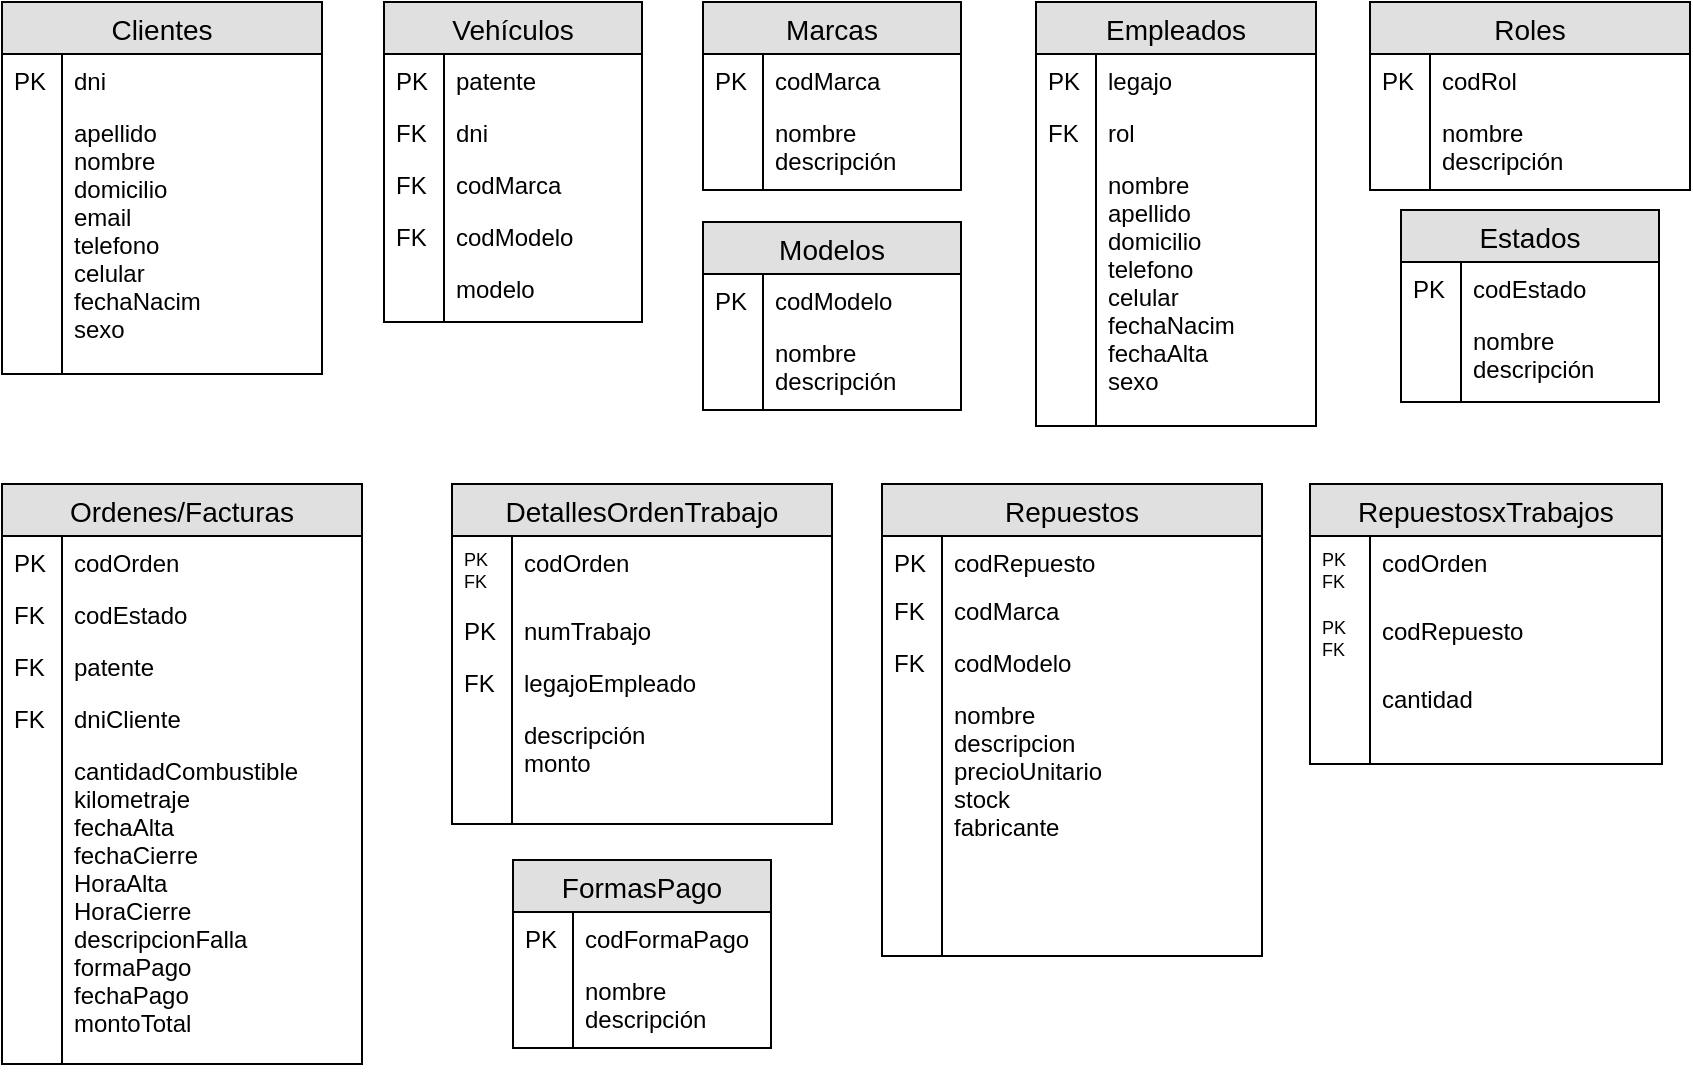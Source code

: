 <mxfile version="11.1.2" type="google"><diagram id="XvQYWHFRzVfy8dw1Bgqh" name="Page-1"><mxGraphModel dx="1902" dy="1055" grid="1" gridSize="10" guides="1" tooltips="1" connect="1" arrows="1" fold="1" page="1" pageScale="1" pageWidth="1169" pageHeight="827" math="0" shadow="0"><root><mxCell id="0"/><mxCell id="1" parent="0"/><mxCell id="oK5N9Zujh8j_uF9WRa18-14" value="Clientes" style="swimlane;fontStyle=0;childLayout=stackLayout;horizontal=1;startSize=26;fillColor=#e0e0e0;horizontalStack=0;resizeParent=1;resizeParentMax=0;resizeLast=0;collapsible=1;marginBottom=0;swimlaneFillColor=#ffffff;align=center;fontSize=14;" parent="1" vertex="1"><mxGeometry x="173" y="140" width="160" height="186" as="geometry"/></mxCell><mxCell id="oK5N9Zujh8j_uF9WRa18-46" value="dni" style="shape=partialRectangle;top=0;left=0;right=0;bottom=0;align=left;verticalAlign=top;fillColor=none;spacingLeft=34;spacingRight=4;overflow=hidden;rotatable=0;points=[[0,0.5],[1,0.5]];portConstraint=eastwest;dropTarget=0;fontSize=12;" parent="oK5N9Zujh8j_uF9WRa18-14" vertex="1"><mxGeometry y="26" width="160" height="26" as="geometry"/></mxCell><mxCell id="oK5N9Zujh8j_uF9WRa18-47" value="PK" style="shape=partialRectangle;top=0;left=0;bottom=0;fillColor=none;align=left;verticalAlign=top;spacingLeft=4;spacingRight=4;overflow=hidden;rotatable=0;points=[];portConstraint=eastwest;part=1;fontSize=12;" parent="oK5N9Zujh8j_uF9WRa18-46" vertex="1" connectable="0"><mxGeometry width="30" height="26" as="geometry"/></mxCell><mxCell id="oK5N9Zujh8j_uF9WRa18-23" value="apellido&#xA;nombre&#xA;domicilio&#xA;email&#xA;telefono&#xA;celular&#xA;fechaNacim&#xA;sexo&#xA;" style="shape=partialRectangle;top=0;left=0;right=0;bottom=0;align=left;verticalAlign=top;fillColor=none;spacingLeft=34;spacingRight=4;overflow=hidden;rotatable=0;points=[[0,0.5],[1,0.5]];portConstraint=eastwest;dropTarget=0;fontSize=12;" parent="oK5N9Zujh8j_uF9WRa18-14" vertex="1"><mxGeometry y="52" width="160" height="134" as="geometry"/></mxCell><mxCell id="oK5N9Zujh8j_uF9WRa18-24" value="" style="shape=partialRectangle;top=0;left=0;bottom=0;fillColor=none;align=left;verticalAlign=top;spacingLeft=4;spacingRight=4;overflow=hidden;rotatable=0;points=[];portConstraint=eastwest;part=1;fontSize=12;" parent="oK5N9Zujh8j_uF9WRa18-23" vertex="1" connectable="0"><mxGeometry width="30" height="134" as="geometry"/></mxCell><mxCell id="oK5N9Zujh8j_uF9WRa18-25" value="Vehículos" style="swimlane;fontStyle=0;childLayout=stackLayout;horizontal=1;startSize=26;fillColor=#e0e0e0;horizontalStack=0;resizeParent=1;resizeParentMax=0;resizeLast=0;collapsible=1;marginBottom=0;swimlaneFillColor=#ffffff;align=center;fontSize=14;" parent="1" vertex="1"><mxGeometry x="364" y="140" width="129" height="160" as="geometry"/></mxCell><mxCell id="oK5N9Zujh8j_uF9WRa18-48" value="patente" style="shape=partialRectangle;top=0;left=0;right=0;bottom=0;align=left;verticalAlign=top;fillColor=none;spacingLeft=34;spacingRight=4;overflow=hidden;rotatable=0;points=[[0,0.5],[1,0.5]];portConstraint=eastwest;dropTarget=0;fontSize=12;" parent="oK5N9Zujh8j_uF9WRa18-25" vertex="1"><mxGeometry y="26" width="129" height="26" as="geometry"/></mxCell><mxCell id="oK5N9Zujh8j_uF9WRa18-49" value="PK" style="shape=partialRectangle;top=0;left=0;bottom=0;fillColor=none;align=left;verticalAlign=top;spacingLeft=4;spacingRight=4;overflow=hidden;rotatable=0;points=[];portConstraint=eastwest;part=1;fontSize=12;" parent="oK5N9Zujh8j_uF9WRa18-48" vertex="1" connectable="0"><mxGeometry width="30" height="26" as="geometry"/></mxCell><mxCell id="oK5N9Zujh8j_uF9WRa18-31" value="dni" style="shape=partialRectangle;top=0;left=0;right=0;bottom=0;align=left;verticalAlign=top;fillColor=none;spacingLeft=34;spacingRight=4;overflow=hidden;rotatable=0;points=[[0,0.5],[1,0.5]];portConstraint=eastwest;dropTarget=0;fontSize=12;" parent="oK5N9Zujh8j_uF9WRa18-25" vertex="1"><mxGeometry y="52" width="129" height="26" as="geometry"/></mxCell><mxCell id="oK5N9Zujh8j_uF9WRa18-32" value="FK" style="shape=partialRectangle;top=0;left=0;bottom=0;fillColor=none;align=left;verticalAlign=top;spacingLeft=4;spacingRight=4;overflow=hidden;rotatable=0;points=[];portConstraint=eastwest;part=1;fontSize=12;" parent="oK5N9Zujh8j_uF9WRa18-31" vertex="1" connectable="0"><mxGeometry width="30" height="26" as="geometry"/></mxCell><mxCell id="oK5N9Zujh8j_uF9WRa18-33" value="codMarca" style="shape=partialRectangle;top=0;left=0;right=0;bottom=0;align=left;verticalAlign=top;fillColor=none;spacingLeft=34;spacingRight=4;overflow=hidden;rotatable=0;points=[[0,0.5],[1,0.5]];portConstraint=eastwest;dropTarget=0;fontSize=12;" parent="oK5N9Zujh8j_uF9WRa18-25" vertex="1"><mxGeometry y="78" width="129" height="26" as="geometry"/></mxCell><mxCell id="oK5N9Zujh8j_uF9WRa18-34" value="FK" style="shape=partialRectangle;top=0;left=0;bottom=0;fillColor=none;align=left;verticalAlign=top;spacingLeft=4;spacingRight=4;overflow=hidden;rotatable=0;points=[];portConstraint=eastwest;part=1;fontSize=12;" parent="oK5N9Zujh8j_uF9WRa18-33" vertex="1" connectable="0"><mxGeometry width="30" height="26" as="geometry"/></mxCell><mxCell id="oK5N9Zujh8j_uF9WRa18-106" value="codModelo" style="shape=partialRectangle;top=0;left=0;right=0;bottom=0;align=left;verticalAlign=top;fillColor=none;spacingLeft=34;spacingRight=4;overflow=hidden;rotatable=0;points=[[0,0.5],[1,0.5]];portConstraint=eastwest;dropTarget=0;fontSize=12;" parent="oK5N9Zujh8j_uF9WRa18-25" vertex="1"><mxGeometry y="104" width="129" height="26" as="geometry"/></mxCell><mxCell id="oK5N9Zujh8j_uF9WRa18-107" value="FK" style="shape=partialRectangle;top=0;left=0;bottom=0;fillColor=none;align=left;verticalAlign=top;spacingLeft=4;spacingRight=4;overflow=hidden;rotatable=0;points=[];portConstraint=eastwest;part=1;fontSize=12;" parent="oK5N9Zujh8j_uF9WRa18-106" vertex="1" connectable="0"><mxGeometry width="30" height="26" as="geometry"/></mxCell><mxCell id="oK5N9Zujh8j_uF9WRa18-28" value="modelo" style="shape=partialRectangle;top=0;left=0;right=0;bottom=0;align=left;verticalAlign=top;fillColor=none;spacingLeft=34;spacingRight=4;overflow=hidden;rotatable=0;points=[[0,0.5],[1,0.5]];portConstraint=eastwest;dropTarget=0;fontSize=12;" parent="oK5N9Zujh8j_uF9WRa18-25" vertex="1"><mxGeometry y="130" width="129" height="30" as="geometry"/></mxCell><mxCell id="oK5N9Zujh8j_uF9WRa18-29" value="" style="shape=partialRectangle;top=0;left=0;bottom=0;fillColor=none;align=left;verticalAlign=top;spacingLeft=4;spacingRight=4;overflow=hidden;rotatable=0;points=[];portConstraint=eastwest;part=1;fontSize=12;" parent="oK5N9Zujh8j_uF9WRa18-28" vertex="1" connectable="0"><mxGeometry width="30" height="30" as="geometry"/></mxCell><mxCell id="oK5N9Zujh8j_uF9WRa18-35" value="Empleados" style="swimlane;fontStyle=0;childLayout=stackLayout;horizontal=1;startSize=26;fillColor=#e0e0e0;horizontalStack=0;resizeParent=1;resizeParentMax=0;resizeLast=0;collapsible=1;marginBottom=0;swimlaneFillColor=#ffffff;align=center;fontSize=14;" parent="1" vertex="1"><mxGeometry x="690" y="140" width="140" height="212" as="geometry"/></mxCell><mxCell id="oK5N9Zujh8j_uF9WRa18-50" value="legajo" style="shape=partialRectangle;top=0;left=0;right=0;bottom=0;align=left;verticalAlign=top;fillColor=none;spacingLeft=34;spacingRight=4;overflow=hidden;rotatable=0;points=[[0,0.5],[1,0.5]];portConstraint=eastwest;dropTarget=0;fontSize=12;" parent="oK5N9Zujh8j_uF9WRa18-35" vertex="1"><mxGeometry y="26" width="140" height="26" as="geometry"/></mxCell><mxCell id="oK5N9Zujh8j_uF9WRa18-51" value="PK" style="shape=partialRectangle;top=0;left=0;bottom=0;fillColor=none;align=left;verticalAlign=top;spacingLeft=4;spacingRight=4;overflow=hidden;rotatable=0;points=[];portConstraint=eastwest;part=1;fontSize=12;" parent="oK5N9Zujh8j_uF9WRa18-50" vertex="1" connectable="0"><mxGeometry width="30" height="26" as="geometry"/></mxCell><mxCell id="oK5N9Zujh8j_uF9WRa18-44" value="rol" style="shape=partialRectangle;top=0;left=0;right=0;bottom=0;align=left;verticalAlign=top;fillColor=none;spacingLeft=34;spacingRight=4;overflow=hidden;rotatable=0;points=[[0,0.5],[1,0.5]];portConstraint=eastwest;dropTarget=0;fontSize=12;" parent="oK5N9Zujh8j_uF9WRa18-35" vertex="1"><mxGeometry y="52" width="140" height="26" as="geometry"/></mxCell><mxCell id="oK5N9Zujh8j_uF9WRa18-45" value="FK" style="shape=partialRectangle;top=0;left=0;bottom=0;fillColor=none;align=left;verticalAlign=top;spacingLeft=4;spacingRight=4;overflow=hidden;rotatable=0;points=[];portConstraint=eastwest;part=1;fontSize=12;" parent="oK5N9Zujh8j_uF9WRa18-44" vertex="1" connectable="0"><mxGeometry width="30" height="26" as="geometry"/></mxCell><mxCell id="oK5N9Zujh8j_uF9WRa18-42" value="nombre&#xA;apellido&#xA;domicilio&#xA;telefono&#xA;celular&#xA;fechaNacim&#xA;fechaAlta&#xA;sexo&#xA;" style="shape=partialRectangle;top=0;left=0;right=0;bottom=0;align=left;verticalAlign=top;fillColor=none;spacingLeft=34;spacingRight=4;overflow=hidden;rotatable=0;points=[[0,0.5],[1,0.5]];portConstraint=eastwest;dropTarget=0;fontSize=12;" parent="oK5N9Zujh8j_uF9WRa18-35" vertex="1"><mxGeometry y="78" width="140" height="134" as="geometry"/></mxCell><mxCell id="oK5N9Zujh8j_uF9WRa18-43" value="" style="shape=partialRectangle;top=0;left=0;bottom=0;fillColor=none;align=left;verticalAlign=top;spacingLeft=4;spacingRight=4;overflow=hidden;rotatable=0;points=[];portConstraint=eastwest;part=1;fontSize=12;" parent="oK5N9Zujh8j_uF9WRa18-42" vertex="1" connectable="0"><mxGeometry width="30" height="134" as="geometry"/></mxCell><mxCell id="oK5N9Zujh8j_uF9WRa18-52" value="Roles" style="swimlane;fontStyle=0;childLayout=stackLayout;horizontal=1;startSize=26;fillColor=#e0e0e0;horizontalStack=0;resizeParent=1;resizeParentMax=0;resizeLast=0;collapsible=1;marginBottom=0;swimlaneFillColor=#ffffff;align=center;fontSize=14;" parent="1" vertex="1"><mxGeometry x="857" y="140" width="160" height="94" as="geometry"/></mxCell><mxCell id="oK5N9Zujh8j_uF9WRa18-53" value="codRol" style="shape=partialRectangle;top=0;left=0;right=0;bottom=0;align=left;verticalAlign=top;fillColor=none;spacingLeft=34;spacingRight=4;overflow=hidden;rotatable=0;points=[[0,0.5],[1,0.5]];portConstraint=eastwest;dropTarget=0;fontSize=12;" parent="oK5N9Zujh8j_uF9WRa18-52" vertex="1"><mxGeometry y="26" width="160" height="26" as="geometry"/></mxCell><mxCell id="oK5N9Zujh8j_uF9WRa18-54" value="PK" style="shape=partialRectangle;top=0;left=0;bottom=0;fillColor=none;align=left;verticalAlign=top;spacingLeft=4;spacingRight=4;overflow=hidden;rotatable=0;points=[];portConstraint=eastwest;part=1;fontSize=12;" parent="oK5N9Zujh8j_uF9WRa18-53" vertex="1" connectable="0"><mxGeometry width="30" height="26" as="geometry"/></mxCell><mxCell id="oK5N9Zujh8j_uF9WRa18-59" value="nombre&#xA;descripción&#xA;" style="shape=partialRectangle;top=0;left=0;right=0;bottom=0;align=left;verticalAlign=top;fillColor=none;spacingLeft=34;spacingRight=4;overflow=hidden;rotatable=0;points=[[0,0.5],[1,0.5]];portConstraint=eastwest;dropTarget=0;fontSize=12;" parent="oK5N9Zujh8j_uF9WRa18-52" vertex="1"><mxGeometry y="52" width="160" height="42" as="geometry"/></mxCell><mxCell id="oK5N9Zujh8j_uF9WRa18-60" value="" style="shape=partialRectangle;top=0;left=0;bottom=0;fillColor=none;align=left;verticalAlign=top;spacingLeft=4;spacingRight=4;overflow=hidden;rotatable=0;points=[];portConstraint=eastwest;part=1;fontSize=12;" parent="oK5N9Zujh8j_uF9WRa18-59" vertex="1" connectable="0"><mxGeometry width="30" height="42" as="geometry"/></mxCell><mxCell id="oK5N9Zujh8j_uF9WRa18-61" value="Marcas" style="swimlane;fontStyle=0;childLayout=stackLayout;horizontal=1;startSize=26;fillColor=#e0e0e0;horizontalStack=0;resizeParent=1;resizeParentMax=0;resizeLast=0;collapsible=1;marginBottom=0;swimlaneFillColor=#ffffff;align=center;fontSize=14;" parent="1" vertex="1"><mxGeometry x="523.5" y="140" width="129" height="94" as="geometry"/></mxCell><mxCell id="oK5N9Zujh8j_uF9WRa18-62" value="codMarca" style="shape=partialRectangle;top=0;left=0;right=0;bottom=0;align=left;verticalAlign=top;fillColor=none;spacingLeft=34;spacingRight=4;overflow=hidden;rotatable=0;points=[[0,0.5],[1,0.5]];portConstraint=eastwest;dropTarget=0;fontSize=12;" parent="oK5N9Zujh8j_uF9WRa18-61" vertex="1"><mxGeometry y="26" width="129" height="26" as="geometry"/></mxCell><mxCell id="oK5N9Zujh8j_uF9WRa18-63" value="PK" style="shape=partialRectangle;top=0;left=0;bottom=0;fillColor=none;align=left;verticalAlign=top;spacingLeft=4;spacingRight=4;overflow=hidden;rotatable=0;points=[];portConstraint=eastwest;part=1;fontSize=12;" parent="oK5N9Zujh8j_uF9WRa18-62" vertex="1" connectable="0"><mxGeometry width="30" height="26" as="geometry"/></mxCell><mxCell id="oK5N9Zujh8j_uF9WRa18-64" value="nombre&#xA;descripción&#xA;" style="shape=partialRectangle;top=0;left=0;right=0;bottom=0;align=left;verticalAlign=top;fillColor=none;spacingLeft=34;spacingRight=4;overflow=hidden;rotatable=0;points=[[0,0.5],[1,0.5]];portConstraint=eastwest;dropTarget=0;fontSize=12;" parent="oK5N9Zujh8j_uF9WRa18-61" vertex="1"><mxGeometry y="52" width="129" height="42" as="geometry"/></mxCell><mxCell id="oK5N9Zujh8j_uF9WRa18-65" value="" style="shape=partialRectangle;top=0;left=0;bottom=0;fillColor=none;align=left;verticalAlign=top;spacingLeft=4;spacingRight=4;overflow=hidden;rotatable=0;points=[];portConstraint=eastwest;part=1;fontSize=12;" parent="oK5N9Zujh8j_uF9WRa18-64" vertex="1" connectable="0"><mxGeometry width="30" height="42" as="geometry"/></mxCell><mxCell id="oK5N9Zujh8j_uF9WRa18-66" value="Ordenes/Facturas" style="swimlane;fontStyle=0;childLayout=stackLayout;horizontal=1;startSize=26;fillColor=#e0e0e0;horizontalStack=0;resizeParent=1;resizeParentMax=0;resizeLast=0;collapsible=1;marginBottom=0;swimlaneFillColor=#ffffff;align=center;fontSize=14;" parent="1" vertex="1"><mxGeometry x="173" y="381" width="180" height="290" as="geometry"/></mxCell><mxCell id="oK5N9Zujh8j_uF9WRa18-67" value="codOrden" style="shape=partialRectangle;top=0;left=0;right=0;bottom=0;align=left;verticalAlign=top;fillColor=none;spacingLeft=34;spacingRight=4;overflow=hidden;rotatable=0;points=[[0,0.5],[1,0.5]];portConstraint=eastwest;dropTarget=0;fontSize=12;" parent="oK5N9Zujh8j_uF9WRa18-66" vertex="1"><mxGeometry y="26" width="180" height="26" as="geometry"/></mxCell><mxCell id="oK5N9Zujh8j_uF9WRa18-68" value="PK" style="shape=partialRectangle;top=0;left=0;bottom=0;fillColor=none;align=left;verticalAlign=top;spacingLeft=4;spacingRight=4;overflow=hidden;rotatable=0;points=[];portConstraint=eastwest;part=1;fontSize=12;" parent="oK5N9Zujh8j_uF9WRa18-67" vertex="1" connectable="0"><mxGeometry width="30" height="26" as="geometry"/></mxCell><mxCell id="oK5N9Zujh8j_uF9WRa18-69" value="codEstado" style="shape=partialRectangle;top=0;left=0;right=0;bottom=0;align=left;verticalAlign=top;fillColor=none;spacingLeft=34;spacingRight=4;overflow=hidden;rotatable=0;points=[[0,0.5],[1,0.5]];portConstraint=eastwest;dropTarget=0;fontSize=12;" parent="oK5N9Zujh8j_uF9WRa18-66" vertex="1"><mxGeometry y="52" width="180" height="26" as="geometry"/></mxCell><mxCell id="oK5N9Zujh8j_uF9WRa18-70" value="FK" style="shape=partialRectangle;top=0;left=0;bottom=0;fillColor=none;align=left;verticalAlign=top;spacingLeft=4;spacingRight=4;overflow=hidden;rotatable=0;points=[];portConstraint=eastwest;part=1;fontSize=12;" parent="oK5N9Zujh8j_uF9WRa18-69" vertex="1" connectable="0"><mxGeometry width="30" height="26" as="geometry"/></mxCell><mxCell id="oK5N9Zujh8j_uF9WRa18-78" value="patente" style="shape=partialRectangle;top=0;left=0;right=0;bottom=0;align=left;verticalAlign=top;fillColor=none;spacingLeft=34;spacingRight=4;overflow=hidden;rotatable=0;points=[[0,0.5],[1,0.5]];portConstraint=eastwest;dropTarget=0;fontSize=12;" parent="oK5N9Zujh8j_uF9WRa18-66" vertex="1"><mxGeometry y="78" width="180" height="26" as="geometry"/></mxCell><mxCell id="oK5N9Zujh8j_uF9WRa18-79" value="FK" style="shape=partialRectangle;top=0;left=0;bottom=0;fillColor=none;align=left;verticalAlign=top;spacingLeft=4;spacingRight=4;overflow=hidden;rotatable=0;points=[];portConstraint=eastwest;part=1;fontSize=12;" parent="oK5N9Zujh8j_uF9WRa18-78" vertex="1" connectable="0"><mxGeometry width="30" height="26" as="geometry"/></mxCell><mxCell id="oK5N9Zujh8j_uF9WRa18-80" value="dniCliente" style="shape=partialRectangle;top=0;left=0;right=0;bottom=0;align=left;verticalAlign=top;fillColor=none;spacingLeft=34;spacingRight=4;overflow=hidden;rotatable=0;points=[[0,0.5],[1,0.5]];portConstraint=eastwest;dropTarget=0;fontSize=12;" parent="oK5N9Zujh8j_uF9WRa18-66" vertex="1"><mxGeometry y="104" width="180" height="26" as="geometry"/></mxCell><mxCell id="oK5N9Zujh8j_uF9WRa18-81" value="FK" style="shape=partialRectangle;top=0;left=0;bottom=0;fillColor=none;align=left;verticalAlign=top;spacingLeft=4;spacingRight=4;overflow=hidden;rotatable=0;points=[];portConstraint=eastwest;part=1;fontSize=12;" parent="oK5N9Zujh8j_uF9WRa18-80" vertex="1" connectable="0"><mxGeometry width="30" height="26" as="geometry"/></mxCell><mxCell id="oK5N9Zujh8j_uF9WRa18-71" value="cantidadCombustible&#xA;kilometraje&#xA;fechaAlta&#xA;fechaCierre&#xA;HoraAlta&#xA;HoraCierre&#xA;descripcionFalla&#xA;formaPago&#xA;fechaPago&#xA;montoTotal&#xA;&#xA;&#xA;&#xA;" style="shape=partialRectangle;top=0;left=0;right=0;bottom=0;align=left;verticalAlign=top;fillColor=none;spacingLeft=34;spacingRight=4;overflow=hidden;rotatable=0;points=[[0,0.5],[1,0.5]];portConstraint=eastwest;dropTarget=0;fontSize=12;" parent="oK5N9Zujh8j_uF9WRa18-66" vertex="1"><mxGeometry y="130" width="180" height="160" as="geometry"/></mxCell><mxCell id="oK5N9Zujh8j_uF9WRa18-72" value="" style="shape=partialRectangle;top=0;left=0;bottom=0;fillColor=none;align=left;verticalAlign=top;spacingLeft=4;spacingRight=4;overflow=hidden;rotatable=0;points=[];portConstraint=eastwest;part=1;fontSize=12;" parent="oK5N9Zujh8j_uF9WRa18-71" vertex="1" connectable="0"><mxGeometry width="30" height="160" as="geometry"/></mxCell><mxCell id="oK5N9Zujh8j_uF9WRa18-73" value="Estados" style="swimlane;fontStyle=0;childLayout=stackLayout;horizontal=1;startSize=26;fillColor=#e0e0e0;horizontalStack=0;resizeParent=1;resizeParentMax=0;resizeLast=0;collapsible=1;marginBottom=0;swimlaneFillColor=#ffffff;align=center;fontSize=14;" parent="1" vertex="1"><mxGeometry x="872.5" y="244" width="129" height="96" as="geometry"/></mxCell><mxCell id="oK5N9Zujh8j_uF9WRa18-74" value="codEstado" style="shape=partialRectangle;top=0;left=0;right=0;bottom=0;align=left;verticalAlign=top;fillColor=none;spacingLeft=34;spacingRight=4;overflow=hidden;rotatable=0;points=[[0,0.5],[1,0.5]];portConstraint=eastwest;dropTarget=0;fontSize=12;" parent="oK5N9Zujh8j_uF9WRa18-73" vertex="1"><mxGeometry y="26" width="129" height="26" as="geometry"/></mxCell><mxCell id="oK5N9Zujh8j_uF9WRa18-75" value="PK" style="shape=partialRectangle;top=0;left=0;bottom=0;fillColor=none;align=left;verticalAlign=top;spacingLeft=4;spacingRight=4;overflow=hidden;rotatable=0;points=[];portConstraint=eastwest;part=1;fontSize=12;" parent="oK5N9Zujh8j_uF9WRa18-74" vertex="1" connectable="0"><mxGeometry width="30" height="26" as="geometry"/></mxCell><mxCell id="oK5N9Zujh8j_uF9WRa18-76" value="nombre&#xA;descripción&#xA;" style="shape=partialRectangle;top=0;left=0;right=0;bottom=0;align=left;verticalAlign=top;fillColor=none;spacingLeft=34;spacingRight=4;overflow=hidden;rotatable=0;points=[[0,0.5],[1,0.5]];portConstraint=eastwest;dropTarget=0;fontSize=12;" parent="oK5N9Zujh8j_uF9WRa18-73" vertex="1"><mxGeometry y="52" width="129" height="44" as="geometry"/></mxCell><mxCell id="oK5N9Zujh8j_uF9WRa18-77" value="" style="shape=partialRectangle;top=0;left=0;bottom=0;fillColor=none;align=left;verticalAlign=top;spacingLeft=4;spacingRight=4;overflow=hidden;rotatable=0;points=[];portConstraint=eastwest;part=1;fontSize=12;" parent="oK5N9Zujh8j_uF9WRa18-76" vertex="1" connectable="0"><mxGeometry width="30" height="44" as="geometry"/></mxCell><mxCell id="oK5N9Zujh8j_uF9WRa18-82" value="DetallesOrdenTrabajo" style="swimlane;fontStyle=0;childLayout=stackLayout;horizontal=1;startSize=26;fillColor=#e0e0e0;horizontalStack=0;resizeParent=1;resizeParentMax=0;resizeLast=0;collapsible=1;marginBottom=0;swimlaneFillColor=#ffffff;align=center;fontSize=14;" parent="1" vertex="1"><mxGeometry x="398" y="381" width="190" height="170" as="geometry"/></mxCell><mxCell id="oK5N9Zujh8j_uF9WRa18-83" value="codOrden" style="shape=partialRectangle;top=0;left=0;right=0;bottom=0;align=left;verticalAlign=top;fillColor=none;spacingLeft=34;spacingRight=4;overflow=hidden;rotatable=0;points=[[0,0.5],[1,0.5]];portConstraint=eastwest;dropTarget=0;fontSize=12;" parent="oK5N9Zujh8j_uF9WRa18-82" vertex="1"><mxGeometry y="26" width="190" height="34" as="geometry"/></mxCell><mxCell id="oK5N9Zujh8j_uF9WRa18-84" value="PK&#xA;FK" style="shape=partialRectangle;top=0;left=0;bottom=0;fillColor=none;align=left;verticalAlign=top;spacingLeft=4;spacingRight=4;overflow=hidden;rotatable=0;points=[];portConstraint=eastwest;part=1;fontSize=9;" parent="oK5N9Zujh8j_uF9WRa18-83" vertex="1" connectable="0"><mxGeometry width="30" height="34" as="geometry"/></mxCell><mxCell id="oK5N9Zujh8j_uF9WRa18-90" value="numTrabajo" style="shape=partialRectangle;top=0;left=0;right=0;bottom=0;align=left;verticalAlign=top;fillColor=none;spacingLeft=34;spacingRight=4;overflow=hidden;rotatable=0;points=[[0,0.5],[1,0.5]];portConstraint=eastwest;dropTarget=0;fontSize=12;" parent="oK5N9Zujh8j_uF9WRa18-82" vertex="1"><mxGeometry y="60" width="190" height="26" as="geometry"/></mxCell><mxCell id="oK5N9Zujh8j_uF9WRa18-91" value="PK" style="shape=partialRectangle;top=0;left=0;bottom=0;fillColor=none;align=left;verticalAlign=top;spacingLeft=4;spacingRight=4;overflow=hidden;rotatable=0;points=[];portConstraint=eastwest;part=1;fontSize=12;" parent="oK5N9Zujh8j_uF9WRa18-90" vertex="1" connectable="0"><mxGeometry width="30" height="26" as="geometry"/></mxCell><mxCell id="oK5N9Zujh8j_uF9WRa18-85" value="legajoEmpleado" style="shape=partialRectangle;top=0;left=0;right=0;bottom=0;align=left;verticalAlign=top;fillColor=none;spacingLeft=34;spacingRight=4;overflow=hidden;rotatable=0;points=[[0,0.5],[1,0.5]];portConstraint=eastwest;dropTarget=0;fontSize=12;" parent="oK5N9Zujh8j_uF9WRa18-82" vertex="1"><mxGeometry y="86" width="190" height="26" as="geometry"/></mxCell><mxCell id="oK5N9Zujh8j_uF9WRa18-86" value="FK" style="shape=partialRectangle;top=0;left=0;bottom=0;fillColor=none;align=left;verticalAlign=top;spacingLeft=4;spacingRight=4;overflow=hidden;rotatable=0;points=[];portConstraint=eastwest;part=1;fontSize=12;" parent="oK5N9Zujh8j_uF9WRa18-85" vertex="1" connectable="0"><mxGeometry width="30" height="26" as="geometry"/></mxCell><mxCell id="oK5N9Zujh8j_uF9WRa18-87" value="descripción&#xA;monto&#xA;" style="shape=partialRectangle;top=0;left=0;right=0;bottom=0;align=left;verticalAlign=top;fillColor=none;spacingLeft=34;spacingRight=4;overflow=hidden;rotatable=0;points=[[0,0.5],[1,0.5]];portConstraint=eastwest;dropTarget=0;fontSize=12;" parent="oK5N9Zujh8j_uF9WRa18-82" vertex="1"><mxGeometry y="112" width="190" height="58" as="geometry"/></mxCell><mxCell id="oK5N9Zujh8j_uF9WRa18-88" value="" style="shape=partialRectangle;top=0;left=0;bottom=0;fillColor=none;align=left;verticalAlign=top;spacingLeft=4;spacingRight=4;overflow=hidden;rotatable=0;points=[];portConstraint=eastwest;part=1;fontSize=12;" parent="oK5N9Zujh8j_uF9WRa18-87" vertex="1" connectable="0"><mxGeometry width="30" height="58.0" as="geometry"/></mxCell><mxCell id="oK5N9Zujh8j_uF9WRa18-92" value="Repuestos" style="swimlane;fontStyle=0;childLayout=stackLayout;horizontal=1;startSize=26;fillColor=#e0e0e0;horizontalStack=0;resizeParent=1;resizeParentMax=0;resizeLast=0;collapsible=1;marginBottom=0;swimlaneFillColor=#ffffff;align=center;fontSize=14;" parent="1" vertex="1"><mxGeometry x="613" y="381" width="190" height="236" as="geometry"/></mxCell><mxCell id="oK5N9Zujh8j_uF9WRa18-93" value="codRepuesto" style="shape=partialRectangle;top=0;left=0;right=0;bottom=0;align=left;verticalAlign=top;fillColor=none;spacingLeft=34;spacingRight=4;overflow=hidden;rotatable=0;points=[[0,0.5],[1,0.5]];portConstraint=eastwest;dropTarget=0;fontSize=12;" parent="oK5N9Zujh8j_uF9WRa18-92" vertex="1"><mxGeometry y="26" width="190" height="24" as="geometry"/></mxCell><mxCell id="oK5N9Zujh8j_uF9WRa18-94" value="PK" style="shape=partialRectangle;top=0;left=0;bottom=0;fillColor=none;align=left;verticalAlign=top;spacingLeft=4;spacingRight=4;overflow=hidden;rotatable=0;points=[];portConstraint=eastwest;part=1;fontSize=12;" parent="oK5N9Zujh8j_uF9WRa18-93" vertex="1" connectable="0"><mxGeometry width="30" height="24" as="geometry"/></mxCell><mxCell id="oK5N9Zujh8j_uF9WRa18-97" value="codMarca" style="shape=partialRectangle;top=0;left=0;right=0;bottom=0;align=left;verticalAlign=top;fillColor=none;spacingLeft=34;spacingRight=4;overflow=hidden;rotatable=0;points=[[0,0.5],[1,0.5]];portConstraint=eastwest;dropTarget=0;fontSize=12;" parent="oK5N9Zujh8j_uF9WRa18-92" vertex="1"><mxGeometry y="50" width="190" height="26" as="geometry"/></mxCell><mxCell id="oK5N9Zujh8j_uF9WRa18-98" value="FK" style="shape=partialRectangle;top=0;left=0;bottom=0;fillColor=none;align=left;verticalAlign=top;spacingLeft=4;spacingRight=4;overflow=hidden;rotatable=0;points=[];portConstraint=eastwest;part=1;fontSize=12;" parent="oK5N9Zujh8j_uF9WRa18-97" vertex="1" connectable="0"><mxGeometry width="30" height="26" as="geometry"/></mxCell><mxCell id="oK5N9Zujh8j_uF9WRa18-108" value="codModelo" style="shape=partialRectangle;top=0;left=0;right=0;bottom=0;align=left;verticalAlign=top;fillColor=none;spacingLeft=34;spacingRight=4;overflow=hidden;rotatable=0;points=[[0,0.5],[1,0.5]];portConstraint=eastwest;dropTarget=0;fontSize=12;" parent="oK5N9Zujh8j_uF9WRa18-92" vertex="1"><mxGeometry y="76" width="190" height="26" as="geometry"/></mxCell><mxCell id="oK5N9Zujh8j_uF9WRa18-109" value="FK" style="shape=partialRectangle;top=0;left=0;bottom=0;fillColor=none;align=left;verticalAlign=top;spacingLeft=4;spacingRight=4;overflow=hidden;rotatable=0;points=[];portConstraint=eastwest;part=1;fontSize=12;" parent="oK5N9Zujh8j_uF9WRa18-108" vertex="1" connectable="0"><mxGeometry width="30" height="26" as="geometry"/></mxCell><mxCell id="oK5N9Zujh8j_uF9WRa18-99" value="nombre&#xA;descripcion&#xA;precioUnitario&#xA;stock&#xA;fabricante" style="shape=partialRectangle;top=0;left=0;right=0;bottom=0;align=left;verticalAlign=top;fillColor=none;spacingLeft=34;spacingRight=4;overflow=hidden;rotatable=0;points=[[0,0.5],[1,0.5]];portConstraint=eastwest;dropTarget=0;fontSize=12;" parent="oK5N9Zujh8j_uF9WRa18-92" vertex="1"><mxGeometry y="102" width="190" height="134" as="geometry"/></mxCell><mxCell id="oK5N9Zujh8j_uF9WRa18-100" value="" style="shape=partialRectangle;top=0;left=0;bottom=0;fillColor=none;align=left;verticalAlign=top;spacingLeft=4;spacingRight=4;overflow=hidden;rotatable=0;points=[];portConstraint=eastwest;part=1;fontSize=12;" parent="oK5N9Zujh8j_uF9WRa18-99" vertex="1" connectable="0"><mxGeometry width="30" height="134" as="geometry"/></mxCell><mxCell id="oK5N9Zujh8j_uF9WRa18-101" value="Modelos" style="swimlane;fontStyle=0;childLayout=stackLayout;horizontal=1;startSize=26;fillColor=#e0e0e0;horizontalStack=0;resizeParent=1;resizeParentMax=0;resizeLast=0;collapsible=1;marginBottom=0;swimlaneFillColor=#ffffff;align=center;fontSize=14;" parent="1" vertex="1"><mxGeometry x="523.5" y="250" width="129" height="94" as="geometry"/></mxCell><mxCell id="oK5N9Zujh8j_uF9WRa18-102" value="codModelo" style="shape=partialRectangle;top=0;left=0;right=0;bottom=0;align=left;verticalAlign=top;fillColor=none;spacingLeft=34;spacingRight=4;overflow=hidden;rotatable=0;points=[[0,0.5],[1,0.5]];portConstraint=eastwest;dropTarget=0;fontSize=12;" parent="oK5N9Zujh8j_uF9WRa18-101" vertex="1"><mxGeometry y="26" width="129" height="26" as="geometry"/></mxCell><mxCell id="oK5N9Zujh8j_uF9WRa18-103" value="PK" style="shape=partialRectangle;top=0;left=0;bottom=0;fillColor=none;align=left;verticalAlign=top;spacingLeft=4;spacingRight=4;overflow=hidden;rotatable=0;points=[];portConstraint=eastwest;part=1;fontSize=12;" parent="oK5N9Zujh8j_uF9WRa18-102" vertex="1" connectable="0"><mxGeometry width="30" height="26" as="geometry"/></mxCell><mxCell id="oK5N9Zujh8j_uF9WRa18-104" value="nombre&#xA;descripción&#xA;" style="shape=partialRectangle;top=0;left=0;right=0;bottom=0;align=left;verticalAlign=top;fillColor=none;spacingLeft=34;spacingRight=4;overflow=hidden;rotatable=0;points=[[0,0.5],[1,0.5]];portConstraint=eastwest;dropTarget=0;fontSize=12;" parent="oK5N9Zujh8j_uF9WRa18-101" vertex="1"><mxGeometry y="52" width="129" height="42" as="geometry"/></mxCell><mxCell id="oK5N9Zujh8j_uF9WRa18-105" value="" style="shape=partialRectangle;top=0;left=0;bottom=0;fillColor=none;align=left;verticalAlign=top;spacingLeft=4;spacingRight=4;overflow=hidden;rotatable=0;points=[];portConstraint=eastwest;part=1;fontSize=12;" parent="oK5N9Zujh8j_uF9WRa18-104" vertex="1" connectable="0"><mxGeometry width="30" height="42" as="geometry"/></mxCell><mxCell id="oK5N9Zujh8j_uF9WRa18-110" value="RepuestosxTrabajos" style="swimlane;fontStyle=0;childLayout=stackLayout;horizontal=1;startSize=26;fillColor=#e0e0e0;horizontalStack=0;resizeParent=1;resizeParentMax=0;resizeLast=0;collapsible=1;marginBottom=0;swimlaneFillColor=#ffffff;align=center;fontSize=14;" parent="1" vertex="1"><mxGeometry x="827" y="381" width="176" height="140" as="geometry"/></mxCell><mxCell id="oK5N9Zujh8j_uF9WRa18-119" value="codOrden" style="shape=partialRectangle;top=0;left=0;right=0;bottom=0;align=left;verticalAlign=top;fillColor=none;spacingLeft=34;spacingRight=4;overflow=hidden;rotatable=0;points=[[0,0.5],[1,0.5]];portConstraint=eastwest;dropTarget=0;fontSize=12;" parent="oK5N9Zujh8j_uF9WRa18-110" vertex="1"><mxGeometry y="26" width="176" height="34" as="geometry"/></mxCell><mxCell id="oK5N9Zujh8j_uF9WRa18-120" value="PK&#xA;FK" style="shape=partialRectangle;top=0;left=0;bottom=0;fillColor=none;align=left;verticalAlign=top;spacingLeft=4;spacingRight=4;overflow=hidden;rotatable=0;points=[];portConstraint=eastwest;part=1;fontSize=9;" parent="oK5N9Zujh8j_uF9WRa18-119" vertex="1" connectable="0"><mxGeometry width="30" height="34" as="geometry"/></mxCell><mxCell id="oK5N9Zujh8j_uF9WRa18-121" value="codRepuesto" style="shape=partialRectangle;top=0;left=0;right=0;bottom=0;align=left;verticalAlign=top;fillColor=none;spacingLeft=34;spacingRight=4;overflow=hidden;rotatable=0;points=[[0,0.5],[1,0.5]];portConstraint=eastwest;dropTarget=0;fontSize=12;" parent="oK5N9Zujh8j_uF9WRa18-110" vertex="1"><mxGeometry y="60" width="176" height="34" as="geometry"/></mxCell><mxCell id="oK5N9Zujh8j_uF9WRa18-122" value="PK&#xA;FK" style="shape=partialRectangle;top=0;left=0;bottom=0;fillColor=none;align=left;verticalAlign=top;spacingLeft=4;spacingRight=4;overflow=hidden;rotatable=0;points=[];portConstraint=eastwest;part=1;fontSize=9;" parent="oK5N9Zujh8j_uF9WRa18-121" vertex="1" connectable="0"><mxGeometry width="30" height="34" as="geometry"/></mxCell><mxCell id="oK5N9Zujh8j_uF9WRa18-117" value="cantidad" style="shape=partialRectangle;top=0;left=0;right=0;bottom=0;align=left;verticalAlign=top;fillColor=none;spacingLeft=34;spacingRight=4;overflow=hidden;rotatable=0;points=[[0,0.5],[1,0.5]];portConstraint=eastwest;dropTarget=0;fontSize=12;" parent="oK5N9Zujh8j_uF9WRa18-110" vertex="1"><mxGeometry y="94" width="176" height="46" as="geometry"/></mxCell><mxCell id="oK5N9Zujh8j_uF9WRa18-118" value="" style="shape=partialRectangle;top=0;left=0;bottom=0;fillColor=none;align=left;verticalAlign=top;spacingLeft=4;spacingRight=4;overflow=hidden;rotatable=0;points=[];portConstraint=eastwest;part=1;fontSize=12;" parent="oK5N9Zujh8j_uF9WRa18-117" vertex="1" connectable="0"><mxGeometry width="30" height="46" as="geometry"/></mxCell><mxCell id="oK5N9Zujh8j_uF9WRa18-143" value="FormasPago" style="swimlane;fontStyle=0;childLayout=stackLayout;horizontal=1;startSize=26;fillColor=#e0e0e0;horizontalStack=0;resizeParent=1;resizeParentMax=0;resizeLast=0;collapsible=1;marginBottom=0;swimlaneFillColor=#ffffff;align=center;fontSize=14;" parent="1" vertex="1"><mxGeometry x="428.5" y="569" width="129" height="94" as="geometry"/></mxCell><mxCell id="oK5N9Zujh8j_uF9WRa18-144" value="codFormaPago" style="shape=partialRectangle;top=0;left=0;right=0;bottom=0;align=left;verticalAlign=top;fillColor=none;spacingLeft=34;spacingRight=4;overflow=hidden;rotatable=0;points=[[0,0.5],[1,0.5]];portConstraint=eastwest;dropTarget=0;fontSize=12;" parent="oK5N9Zujh8j_uF9WRa18-143" vertex="1"><mxGeometry y="26" width="129" height="26" as="geometry"/></mxCell><mxCell id="oK5N9Zujh8j_uF9WRa18-145" value="PK" style="shape=partialRectangle;top=0;left=0;bottom=0;fillColor=none;align=left;verticalAlign=top;spacingLeft=4;spacingRight=4;overflow=hidden;rotatable=0;points=[];portConstraint=eastwest;part=1;fontSize=12;" parent="oK5N9Zujh8j_uF9WRa18-144" connectable="0" vertex="1"><mxGeometry width="30" height="26" as="geometry"/></mxCell><mxCell id="oK5N9Zujh8j_uF9WRa18-146" value="nombre&#xA;descripción&#xA;" style="shape=partialRectangle;top=0;left=0;right=0;bottom=0;align=left;verticalAlign=top;fillColor=none;spacingLeft=34;spacingRight=4;overflow=hidden;rotatable=0;points=[[0,0.5],[1,0.5]];portConstraint=eastwest;dropTarget=0;fontSize=12;" parent="oK5N9Zujh8j_uF9WRa18-143" vertex="1"><mxGeometry y="52" width="129" height="42" as="geometry"/></mxCell><mxCell id="oK5N9Zujh8j_uF9WRa18-147" value="" style="shape=partialRectangle;top=0;left=0;bottom=0;fillColor=none;align=left;verticalAlign=top;spacingLeft=4;spacingRight=4;overflow=hidden;rotatable=0;points=[];portConstraint=eastwest;part=1;fontSize=12;" parent="oK5N9Zujh8j_uF9WRa18-146" connectable="0" vertex="1"><mxGeometry width="30" height="42" as="geometry"/></mxCell></root></mxGraphModel></diagram></mxfile>